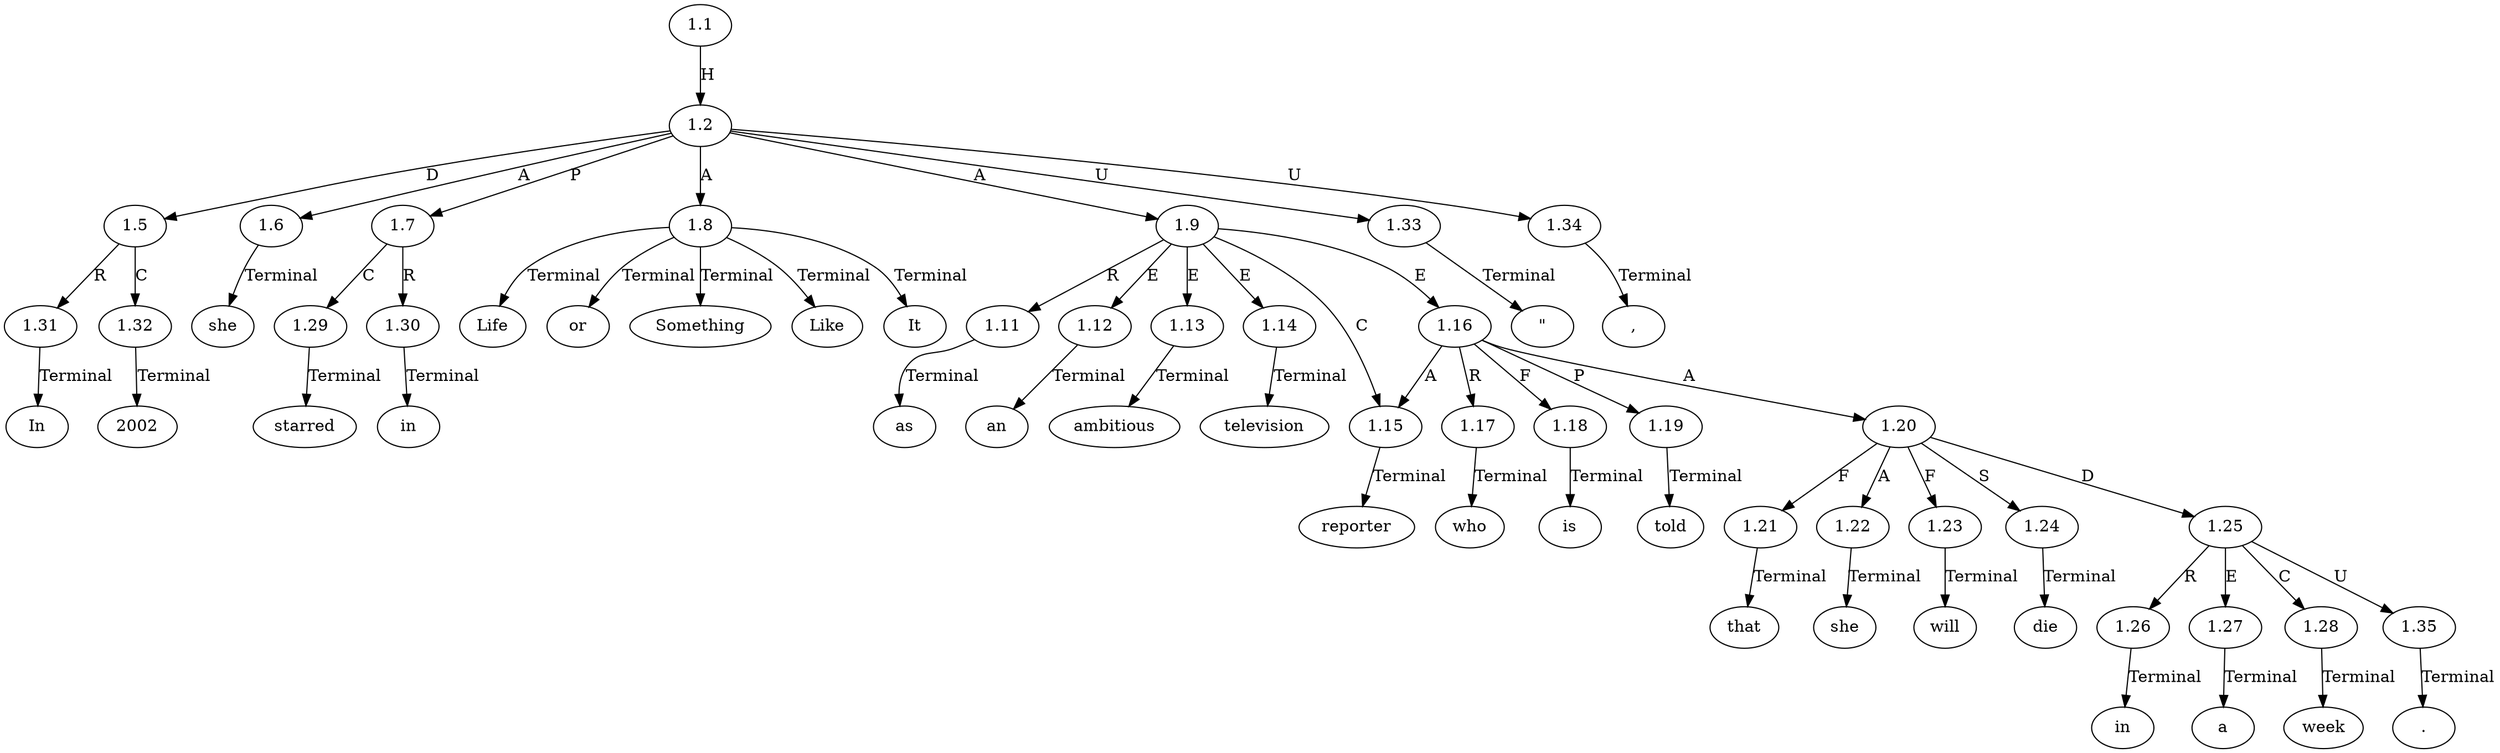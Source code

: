 // Graph
digraph {
	0.1 [label="\"" ordering=out]
	0.10 [label=Something ordering=out]
	0.11 [label=Like ordering=out]
	0.12 [label=It ordering=out]
	0.13 [label=as ordering=out]
	0.14 [label=an ordering=out]
	0.15 [label=ambitious ordering=out]
	0.16 [label=television ordering=out]
	0.17 [label=reporter ordering=out]
	0.18 [label=who ordering=out]
	0.19 [label=is ordering=out]
	0.2 [label=In ordering=out]
	0.20 [label=told ordering=out]
	0.21 [label=that ordering=out]
	0.22 [label=she ordering=out]
	0.23 [label=will ordering=out]
	0.24 [label=die ordering=out]
	0.25 [label=in ordering=out]
	0.26 [label=a ordering=out]
	0.27 [label=week ordering=out]
	0.28 [label="." ordering=out]
	0.3 [label=2002 ordering=out]
	0.4 [label="," ordering=out]
	0.5 [label=she ordering=out]
	0.6 [label=starred ordering=out]
	0.7 [label=in ordering=out]
	0.8 [label=Life ordering=out]
	0.9 [label=or ordering=out]
	1.1 [label=1.1 ordering=out]
	1.2 [label=1.2 ordering=out]
	1.5 [label=1.5 ordering=out]
	1.6 [label=1.6 ordering=out]
	1.7 [label=1.7 ordering=out]
	1.8 [label=1.8 ordering=out]
	1.9 [label=1.9 ordering=out]
	1.11 [label=1.11 ordering=out]
	1.12 [label=1.12 ordering=out]
	1.13 [label=1.13 ordering=out]
	1.14 [label=1.14 ordering=out]
	1.15 [label=1.15 ordering=out]
	1.16 [label=1.16 ordering=out]
	1.17 [label=1.17 ordering=out]
	1.18 [label=1.18 ordering=out]
	1.19 [label=1.19 ordering=out]
	1.20 [label=1.20 ordering=out]
	1.21 [label=1.21 ordering=out]
	1.22 [label=1.22 ordering=out]
	1.23 [label=1.23 ordering=out]
	1.24 [label=1.24 ordering=out]
	1.25 [label=1.25 ordering=out]
	1.26 [label=1.26 ordering=out]
	1.27 [label=1.27 ordering=out]
	1.28 [label=1.28 ordering=out]
	1.29 [label=1.29 ordering=out]
	1.30 [label=1.30 ordering=out]
	1.31 [label=1.31 ordering=out]
	1.32 [label=1.32 ordering=out]
	1.33 [label=1.33 ordering=out]
	1.34 [label=1.34 ordering=out]
	1.35 [label=1.35 ordering=out]
	1.1 -> 1.2 [label=H ordering=out]
	1.2 -> 1.5 [label=D ordering=out]
	1.2 -> 1.6 [label=A ordering=out]
	1.2 -> 1.7 [label=P ordering=out]
	1.2 -> 1.8 [label=A ordering=out]
	1.2 -> 1.9 [label=A ordering=out]
	1.2 -> 1.33 [label=U ordering=out]
	1.2 -> 1.34 [label=U ordering=out]
	1.5 -> 1.31 [label=R ordering=out]
	1.5 -> 1.32 [label=C ordering=out]
	1.6 -> 0.5 [label=Terminal ordering=out]
	1.7 -> 1.29 [label=C ordering=out]
	1.7 -> 1.30 [label=R ordering=out]
	1.8 -> 0.8 [label=Terminal ordering=out]
	1.8 -> 0.9 [label=Terminal ordering=out]
	1.8 -> 0.10 [label=Terminal ordering=out]
	1.8 -> 0.11 [label=Terminal ordering=out]
	1.8 -> 0.12 [label=Terminal ordering=out]
	1.9 -> 1.11 [label=R ordering=out]
	1.9 -> 1.12 [label=E ordering=out]
	1.9 -> 1.13 [label=E ordering=out]
	1.9 -> 1.14 [label=E ordering=out]
	1.9 -> 1.15 [label=C ordering=out]
	1.9 -> 1.16 [label=E ordering=out]
	1.11 -> 0.13 [label=Terminal ordering=out]
	1.12 -> 0.14 [label=Terminal ordering=out]
	1.13 -> 0.15 [label=Terminal ordering=out]
	1.14 -> 0.16 [label=Terminal ordering=out]
	1.15 -> 0.17 [label=Terminal ordering=out]
	1.16 -> 1.15 [label=A ordering=out]
	1.16 -> 1.17 [label=R ordering=out]
	1.16 -> 1.18 [label=F ordering=out]
	1.16 -> 1.19 [label=P ordering=out]
	1.16 -> 1.20 [label=A ordering=out]
	1.17 -> 0.18 [label=Terminal ordering=out]
	1.18 -> 0.19 [label=Terminal ordering=out]
	1.19 -> 0.20 [label=Terminal ordering=out]
	1.20 -> 1.21 [label=F ordering=out]
	1.20 -> 1.22 [label=A ordering=out]
	1.20 -> 1.23 [label=F ordering=out]
	1.20 -> 1.24 [label=S ordering=out]
	1.20 -> 1.25 [label=D ordering=out]
	1.21 -> 0.21 [label=Terminal ordering=out]
	1.22 -> 0.22 [label=Terminal ordering=out]
	1.23 -> 0.23 [label=Terminal ordering=out]
	1.24 -> 0.24 [label=Terminal ordering=out]
	1.25 -> 1.26 [label=R ordering=out]
	1.25 -> 1.27 [label=E ordering=out]
	1.25 -> 1.28 [label=C ordering=out]
	1.25 -> 1.35 [label=U ordering=out]
	1.26 -> 0.25 [label=Terminal ordering=out]
	1.27 -> 0.26 [label=Terminal ordering=out]
	1.28 -> 0.27 [label=Terminal ordering=out]
	1.29 -> 0.6 [label=Terminal ordering=out]
	1.30 -> 0.7 [label=Terminal ordering=out]
	1.31 -> 0.2 [label=Terminal ordering=out]
	1.32 -> 0.3 [label=Terminal ordering=out]
	1.33 -> 0.1 [label=Terminal ordering=out]
	1.34 -> 0.4 [label=Terminal ordering=out]
	1.35 -> 0.28 [label=Terminal ordering=out]
}
